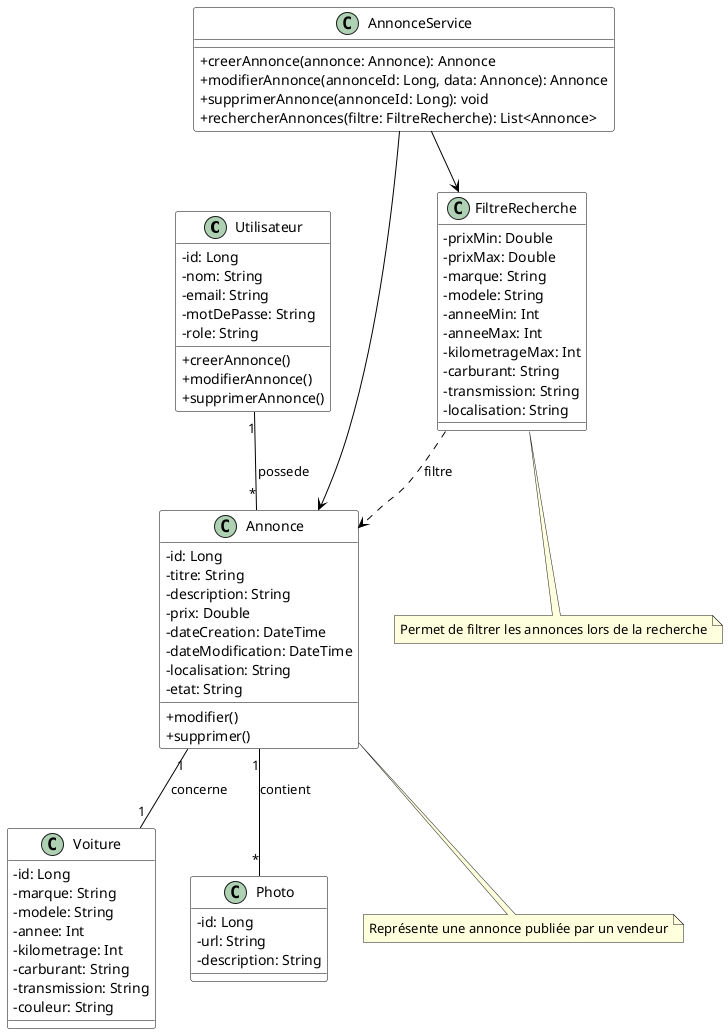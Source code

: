 @startuml Gestion des Annonces - Diagramme de Classes

skinparam classAttributeIconSize 0
skinparam class {
    BackgroundColor White
    ArrowColor Black
    BorderColor Black
}

class Utilisateur {
    -id: Long
    -nom: String
    -email: String
    -motDePasse: String
    -role: String
    +creerAnnonce()
    +modifierAnnonce()
    +supprimerAnnonce()
}

class Annonce {
    -id: Long
    -titre: String
    -description: String
    -prix: Double
    -dateCreation: DateTime
    -dateModification: DateTime
    -localisation: String
    -etat: String
    +modifier()
    +supprimer()
}

class Voiture {
    -id: Long
    -marque: String
    -modele: String
    -annee: Int
    -kilometrage: Int
    -carburant: String
    -transmission: String
    -couleur: String
}

class Photo {
    -id: Long
    -url: String
    -description: String
}

class AnnonceService {
    +creerAnnonce(annonce: Annonce): Annonce
    +modifierAnnonce(annonceId: Long, data: Annonce): Annonce
    +supprimerAnnonce(annonceId: Long): void
    +rechercherAnnonces(filtre: FiltreRecherche): List<Annonce>
}

class FiltreRecherche {
    -prixMin: Double
    -prixMax: Double
    -marque: String
    -modele: String
    -anneeMin: Int
    -anneeMax: Int
    -kilometrageMax: Int
    -carburant: String
    -transmission: String
    -localisation: String
}

Utilisateur "1" -- "*" Annonce : possede
Annonce "1" -- "1" Voiture : concerne
Annonce "1" -- "*" Photo : contient
AnnonceService --> Annonce
AnnonceService --> FiltreRecherche
FiltreRecherche ..> Annonce : filtre

note bottom of Annonce
  Représente une annonce publiée par un vendeur
end note

note bottom of FiltreRecherche
  Permet de filtrer les annonces lors de la recherche
end note

@enduml 